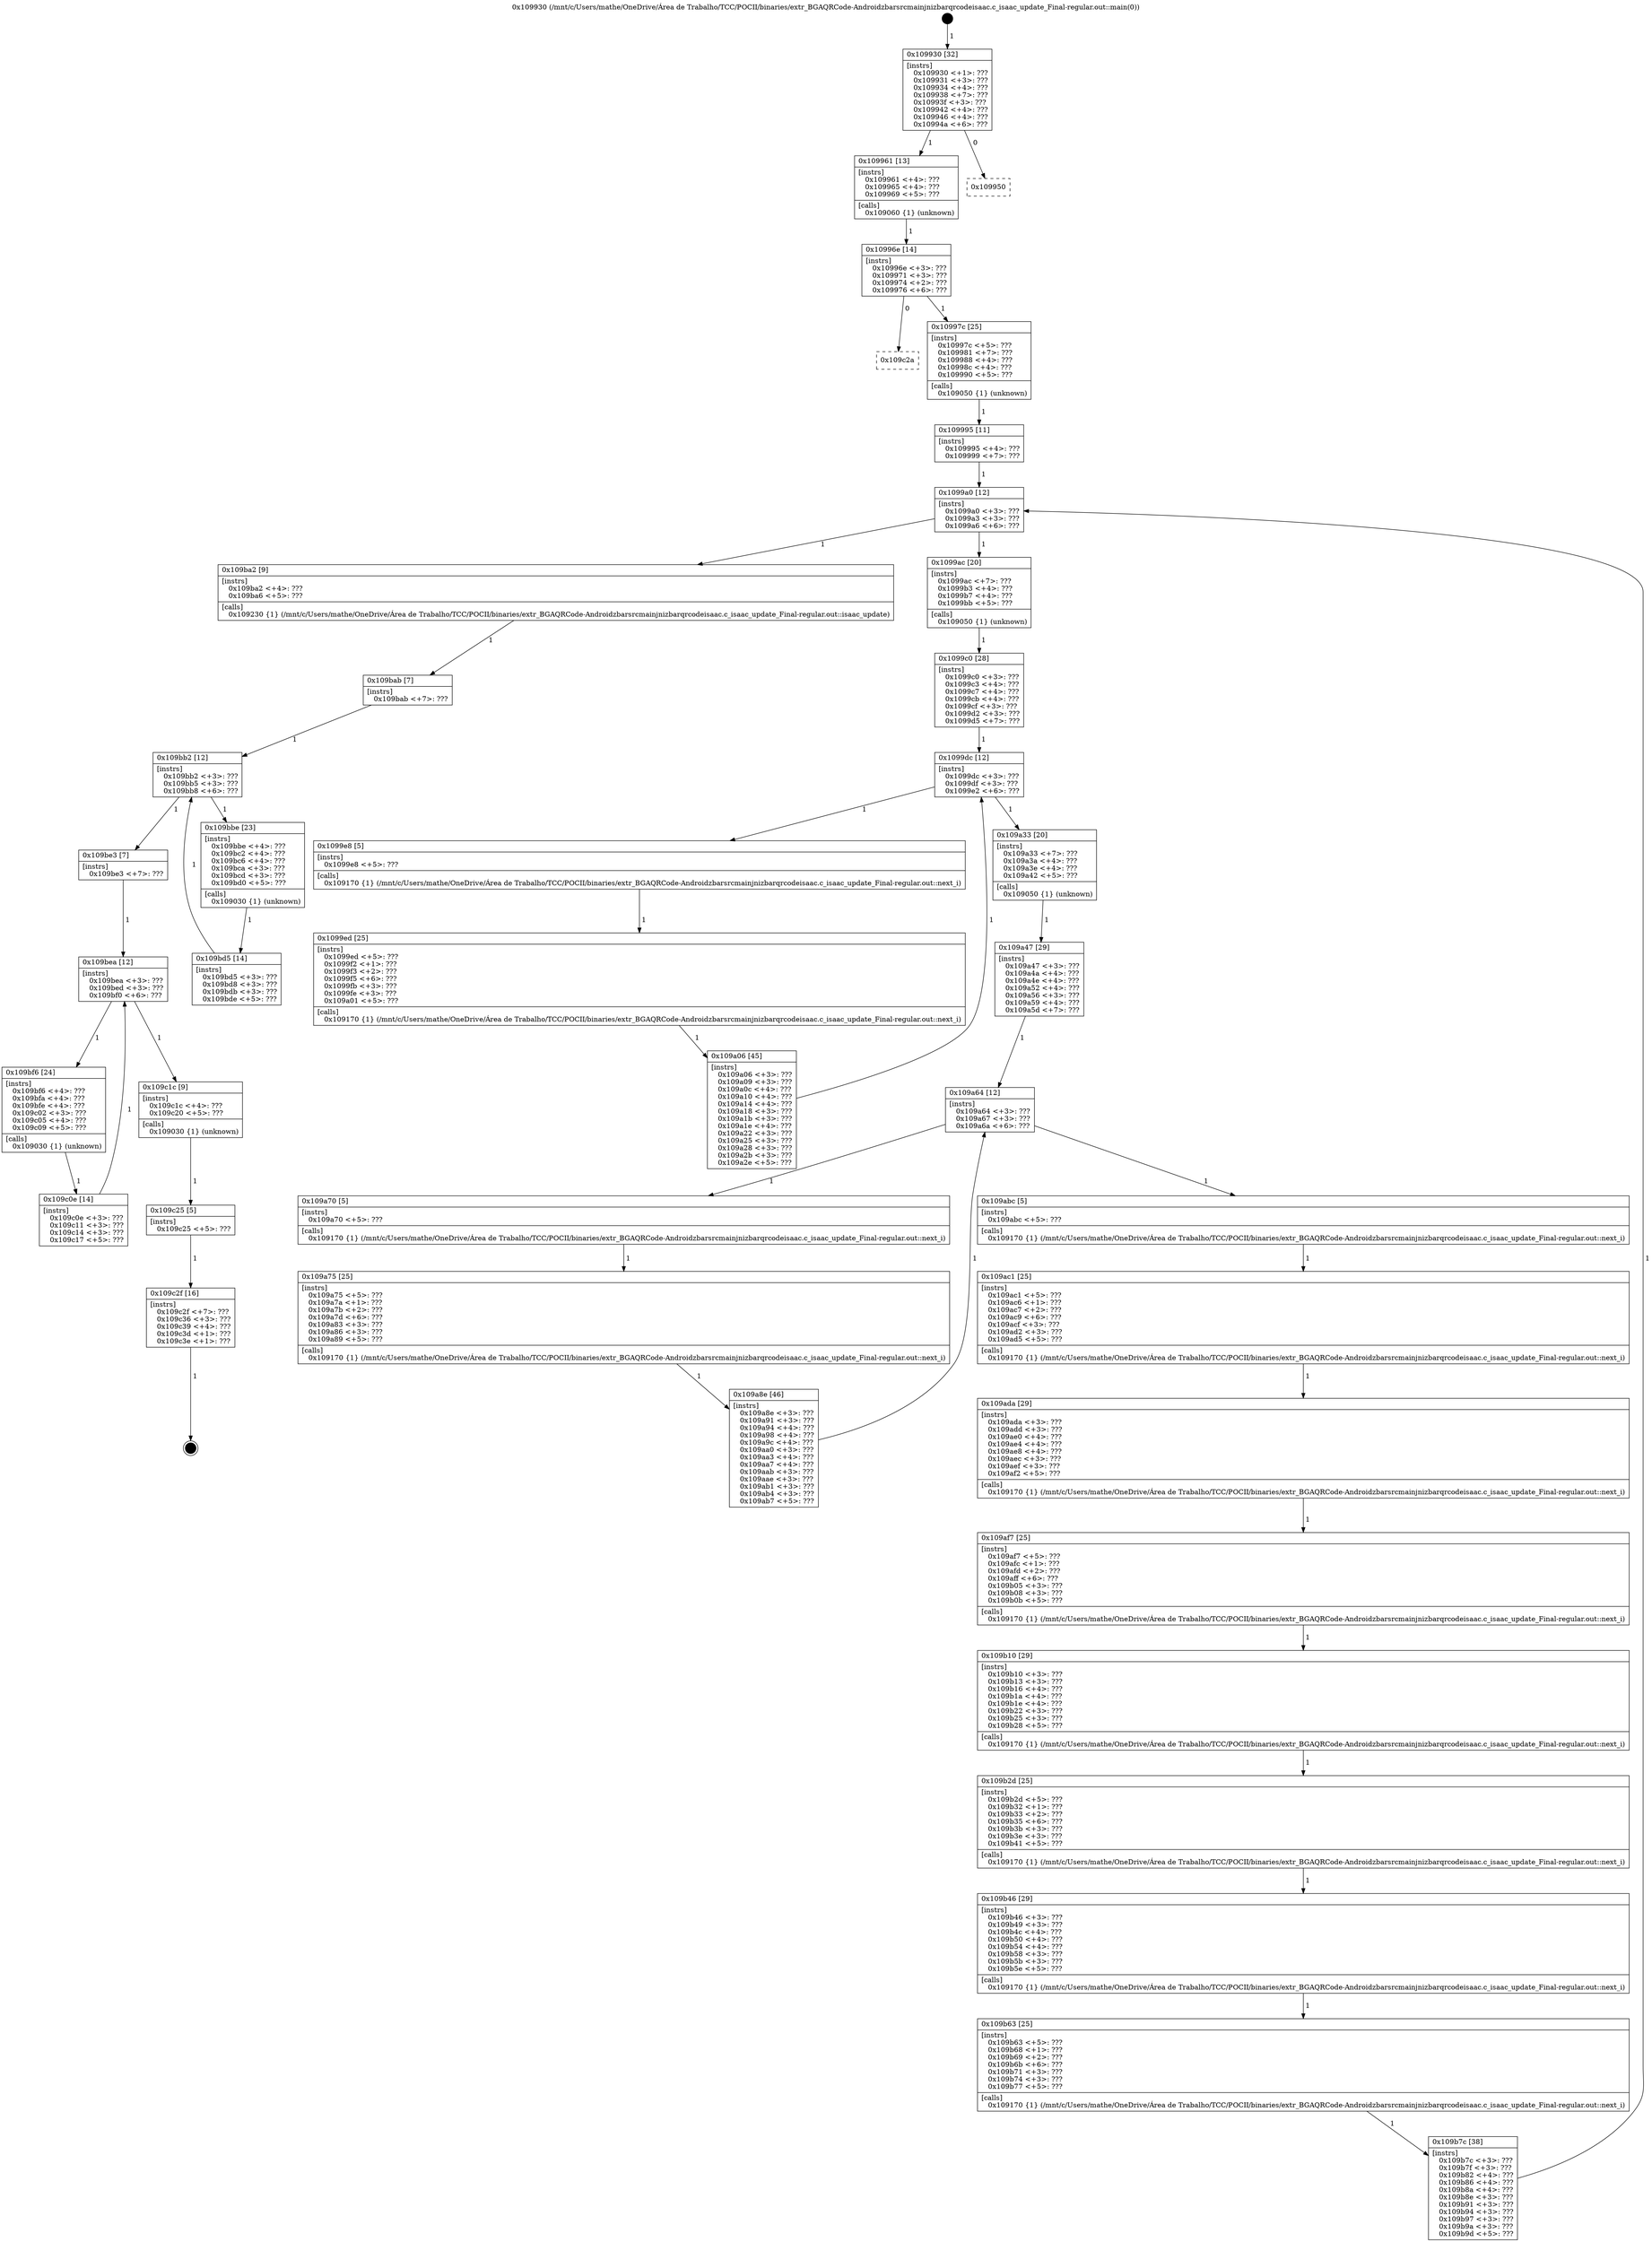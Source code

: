 digraph "0x109930" {
  label = "0x109930 (/mnt/c/Users/mathe/OneDrive/Área de Trabalho/TCC/POCII/binaries/extr_BGAQRCode-Androidzbarsrcmainjnizbarqrcodeisaac.c_isaac_update_Final-regular.out::main(0))"
  labelloc = "t"
  node[shape=record]

  Entry [label="",width=0.3,height=0.3,shape=circle,fillcolor=black,style=filled]
  "0x109930" [label="{
     0x109930 [32]\l
     | [instrs]\l
     &nbsp;&nbsp;0x109930 \<+1\>: ???\l
     &nbsp;&nbsp;0x109931 \<+3\>: ???\l
     &nbsp;&nbsp;0x109934 \<+4\>: ???\l
     &nbsp;&nbsp;0x109938 \<+7\>: ???\l
     &nbsp;&nbsp;0x10993f \<+3\>: ???\l
     &nbsp;&nbsp;0x109942 \<+4\>: ???\l
     &nbsp;&nbsp;0x109946 \<+4\>: ???\l
     &nbsp;&nbsp;0x10994a \<+6\>: ???\l
  }"]
  "0x109961" [label="{
     0x109961 [13]\l
     | [instrs]\l
     &nbsp;&nbsp;0x109961 \<+4\>: ???\l
     &nbsp;&nbsp;0x109965 \<+4\>: ???\l
     &nbsp;&nbsp;0x109969 \<+5\>: ???\l
     | [calls]\l
     &nbsp;&nbsp;0x109060 \{1\} (unknown)\l
  }"]
  "0x109950" [label="{
     0x109950\l
  }", style=dashed]
  "0x10996e" [label="{
     0x10996e [14]\l
     | [instrs]\l
     &nbsp;&nbsp;0x10996e \<+3\>: ???\l
     &nbsp;&nbsp;0x109971 \<+3\>: ???\l
     &nbsp;&nbsp;0x109974 \<+2\>: ???\l
     &nbsp;&nbsp;0x109976 \<+6\>: ???\l
  }"]
  "0x109c2a" [label="{
     0x109c2a\l
  }", style=dashed]
  "0x10997c" [label="{
     0x10997c [25]\l
     | [instrs]\l
     &nbsp;&nbsp;0x10997c \<+5\>: ???\l
     &nbsp;&nbsp;0x109981 \<+7\>: ???\l
     &nbsp;&nbsp;0x109988 \<+4\>: ???\l
     &nbsp;&nbsp;0x10998c \<+4\>: ???\l
     &nbsp;&nbsp;0x109990 \<+5\>: ???\l
     | [calls]\l
     &nbsp;&nbsp;0x109050 \{1\} (unknown)\l
  }"]
  Exit [label="",width=0.3,height=0.3,shape=circle,fillcolor=black,style=filled,peripheries=2]
  "0x1099a0" [label="{
     0x1099a0 [12]\l
     | [instrs]\l
     &nbsp;&nbsp;0x1099a0 \<+3\>: ???\l
     &nbsp;&nbsp;0x1099a3 \<+3\>: ???\l
     &nbsp;&nbsp;0x1099a6 \<+6\>: ???\l
  }"]
  "0x109ba2" [label="{
     0x109ba2 [9]\l
     | [instrs]\l
     &nbsp;&nbsp;0x109ba2 \<+4\>: ???\l
     &nbsp;&nbsp;0x109ba6 \<+5\>: ???\l
     | [calls]\l
     &nbsp;&nbsp;0x109230 \{1\} (/mnt/c/Users/mathe/OneDrive/Área de Trabalho/TCC/POCII/binaries/extr_BGAQRCode-Androidzbarsrcmainjnizbarqrcodeisaac.c_isaac_update_Final-regular.out::isaac_update)\l
  }"]
  "0x1099ac" [label="{
     0x1099ac [20]\l
     | [instrs]\l
     &nbsp;&nbsp;0x1099ac \<+7\>: ???\l
     &nbsp;&nbsp;0x1099b3 \<+4\>: ???\l
     &nbsp;&nbsp;0x1099b7 \<+4\>: ???\l
     &nbsp;&nbsp;0x1099bb \<+5\>: ???\l
     | [calls]\l
     &nbsp;&nbsp;0x109050 \{1\} (unknown)\l
  }"]
  "0x1099dc" [label="{
     0x1099dc [12]\l
     | [instrs]\l
     &nbsp;&nbsp;0x1099dc \<+3\>: ???\l
     &nbsp;&nbsp;0x1099df \<+3\>: ???\l
     &nbsp;&nbsp;0x1099e2 \<+6\>: ???\l
  }"]
  "0x109a33" [label="{
     0x109a33 [20]\l
     | [instrs]\l
     &nbsp;&nbsp;0x109a33 \<+7\>: ???\l
     &nbsp;&nbsp;0x109a3a \<+4\>: ???\l
     &nbsp;&nbsp;0x109a3e \<+4\>: ???\l
     &nbsp;&nbsp;0x109a42 \<+5\>: ???\l
     | [calls]\l
     &nbsp;&nbsp;0x109050 \{1\} (unknown)\l
  }"]
  "0x1099e8" [label="{
     0x1099e8 [5]\l
     | [instrs]\l
     &nbsp;&nbsp;0x1099e8 \<+5\>: ???\l
     | [calls]\l
     &nbsp;&nbsp;0x109170 \{1\} (/mnt/c/Users/mathe/OneDrive/Área de Trabalho/TCC/POCII/binaries/extr_BGAQRCode-Androidzbarsrcmainjnizbarqrcodeisaac.c_isaac_update_Final-regular.out::next_i)\l
  }"]
  "0x1099ed" [label="{
     0x1099ed [25]\l
     | [instrs]\l
     &nbsp;&nbsp;0x1099ed \<+5\>: ???\l
     &nbsp;&nbsp;0x1099f2 \<+1\>: ???\l
     &nbsp;&nbsp;0x1099f3 \<+2\>: ???\l
     &nbsp;&nbsp;0x1099f5 \<+6\>: ???\l
     &nbsp;&nbsp;0x1099fb \<+3\>: ???\l
     &nbsp;&nbsp;0x1099fe \<+3\>: ???\l
     &nbsp;&nbsp;0x109a01 \<+5\>: ???\l
     | [calls]\l
     &nbsp;&nbsp;0x109170 \{1\} (/mnt/c/Users/mathe/OneDrive/Área de Trabalho/TCC/POCII/binaries/extr_BGAQRCode-Androidzbarsrcmainjnizbarqrcodeisaac.c_isaac_update_Final-regular.out::next_i)\l
  }"]
  "0x109a06" [label="{
     0x109a06 [45]\l
     | [instrs]\l
     &nbsp;&nbsp;0x109a06 \<+3\>: ???\l
     &nbsp;&nbsp;0x109a09 \<+3\>: ???\l
     &nbsp;&nbsp;0x109a0c \<+4\>: ???\l
     &nbsp;&nbsp;0x109a10 \<+4\>: ???\l
     &nbsp;&nbsp;0x109a14 \<+4\>: ???\l
     &nbsp;&nbsp;0x109a18 \<+3\>: ???\l
     &nbsp;&nbsp;0x109a1b \<+3\>: ???\l
     &nbsp;&nbsp;0x109a1e \<+4\>: ???\l
     &nbsp;&nbsp;0x109a22 \<+3\>: ???\l
     &nbsp;&nbsp;0x109a25 \<+3\>: ???\l
     &nbsp;&nbsp;0x109a28 \<+3\>: ???\l
     &nbsp;&nbsp;0x109a2b \<+3\>: ???\l
     &nbsp;&nbsp;0x109a2e \<+5\>: ???\l
  }"]
  "0x1099c0" [label="{
     0x1099c0 [28]\l
     | [instrs]\l
     &nbsp;&nbsp;0x1099c0 \<+3\>: ???\l
     &nbsp;&nbsp;0x1099c3 \<+4\>: ???\l
     &nbsp;&nbsp;0x1099c7 \<+4\>: ???\l
     &nbsp;&nbsp;0x1099cb \<+4\>: ???\l
     &nbsp;&nbsp;0x1099cf \<+3\>: ???\l
     &nbsp;&nbsp;0x1099d2 \<+3\>: ???\l
     &nbsp;&nbsp;0x1099d5 \<+7\>: ???\l
  }"]
  "0x109a64" [label="{
     0x109a64 [12]\l
     | [instrs]\l
     &nbsp;&nbsp;0x109a64 \<+3\>: ???\l
     &nbsp;&nbsp;0x109a67 \<+3\>: ???\l
     &nbsp;&nbsp;0x109a6a \<+6\>: ???\l
  }"]
  "0x109abc" [label="{
     0x109abc [5]\l
     | [instrs]\l
     &nbsp;&nbsp;0x109abc \<+5\>: ???\l
     | [calls]\l
     &nbsp;&nbsp;0x109170 \{1\} (/mnt/c/Users/mathe/OneDrive/Área de Trabalho/TCC/POCII/binaries/extr_BGAQRCode-Androidzbarsrcmainjnizbarqrcodeisaac.c_isaac_update_Final-regular.out::next_i)\l
  }"]
  "0x109a70" [label="{
     0x109a70 [5]\l
     | [instrs]\l
     &nbsp;&nbsp;0x109a70 \<+5\>: ???\l
     | [calls]\l
     &nbsp;&nbsp;0x109170 \{1\} (/mnt/c/Users/mathe/OneDrive/Área de Trabalho/TCC/POCII/binaries/extr_BGAQRCode-Androidzbarsrcmainjnizbarqrcodeisaac.c_isaac_update_Final-regular.out::next_i)\l
  }"]
  "0x109a75" [label="{
     0x109a75 [25]\l
     | [instrs]\l
     &nbsp;&nbsp;0x109a75 \<+5\>: ???\l
     &nbsp;&nbsp;0x109a7a \<+1\>: ???\l
     &nbsp;&nbsp;0x109a7b \<+2\>: ???\l
     &nbsp;&nbsp;0x109a7d \<+6\>: ???\l
     &nbsp;&nbsp;0x109a83 \<+3\>: ???\l
     &nbsp;&nbsp;0x109a86 \<+3\>: ???\l
     &nbsp;&nbsp;0x109a89 \<+5\>: ???\l
     | [calls]\l
     &nbsp;&nbsp;0x109170 \{1\} (/mnt/c/Users/mathe/OneDrive/Área de Trabalho/TCC/POCII/binaries/extr_BGAQRCode-Androidzbarsrcmainjnizbarqrcodeisaac.c_isaac_update_Final-regular.out::next_i)\l
  }"]
  "0x109a8e" [label="{
     0x109a8e [46]\l
     | [instrs]\l
     &nbsp;&nbsp;0x109a8e \<+3\>: ???\l
     &nbsp;&nbsp;0x109a91 \<+3\>: ???\l
     &nbsp;&nbsp;0x109a94 \<+4\>: ???\l
     &nbsp;&nbsp;0x109a98 \<+4\>: ???\l
     &nbsp;&nbsp;0x109a9c \<+4\>: ???\l
     &nbsp;&nbsp;0x109aa0 \<+3\>: ???\l
     &nbsp;&nbsp;0x109aa3 \<+4\>: ???\l
     &nbsp;&nbsp;0x109aa7 \<+4\>: ???\l
     &nbsp;&nbsp;0x109aab \<+3\>: ???\l
     &nbsp;&nbsp;0x109aae \<+3\>: ???\l
     &nbsp;&nbsp;0x109ab1 \<+3\>: ???\l
     &nbsp;&nbsp;0x109ab4 \<+3\>: ???\l
     &nbsp;&nbsp;0x109ab7 \<+5\>: ???\l
  }"]
  "0x109a47" [label="{
     0x109a47 [29]\l
     | [instrs]\l
     &nbsp;&nbsp;0x109a47 \<+3\>: ???\l
     &nbsp;&nbsp;0x109a4a \<+4\>: ???\l
     &nbsp;&nbsp;0x109a4e \<+4\>: ???\l
     &nbsp;&nbsp;0x109a52 \<+4\>: ???\l
     &nbsp;&nbsp;0x109a56 \<+3\>: ???\l
     &nbsp;&nbsp;0x109a59 \<+4\>: ???\l
     &nbsp;&nbsp;0x109a5d \<+7\>: ???\l
  }"]
  "0x109ac1" [label="{
     0x109ac1 [25]\l
     | [instrs]\l
     &nbsp;&nbsp;0x109ac1 \<+5\>: ???\l
     &nbsp;&nbsp;0x109ac6 \<+1\>: ???\l
     &nbsp;&nbsp;0x109ac7 \<+2\>: ???\l
     &nbsp;&nbsp;0x109ac9 \<+6\>: ???\l
     &nbsp;&nbsp;0x109acf \<+3\>: ???\l
     &nbsp;&nbsp;0x109ad2 \<+3\>: ???\l
     &nbsp;&nbsp;0x109ad5 \<+5\>: ???\l
     | [calls]\l
     &nbsp;&nbsp;0x109170 \{1\} (/mnt/c/Users/mathe/OneDrive/Área de Trabalho/TCC/POCII/binaries/extr_BGAQRCode-Androidzbarsrcmainjnizbarqrcodeisaac.c_isaac_update_Final-regular.out::next_i)\l
  }"]
  "0x109ada" [label="{
     0x109ada [29]\l
     | [instrs]\l
     &nbsp;&nbsp;0x109ada \<+3\>: ???\l
     &nbsp;&nbsp;0x109add \<+3\>: ???\l
     &nbsp;&nbsp;0x109ae0 \<+4\>: ???\l
     &nbsp;&nbsp;0x109ae4 \<+4\>: ???\l
     &nbsp;&nbsp;0x109ae8 \<+4\>: ???\l
     &nbsp;&nbsp;0x109aec \<+3\>: ???\l
     &nbsp;&nbsp;0x109aef \<+3\>: ???\l
     &nbsp;&nbsp;0x109af2 \<+5\>: ???\l
     | [calls]\l
     &nbsp;&nbsp;0x109170 \{1\} (/mnt/c/Users/mathe/OneDrive/Área de Trabalho/TCC/POCII/binaries/extr_BGAQRCode-Androidzbarsrcmainjnizbarqrcodeisaac.c_isaac_update_Final-regular.out::next_i)\l
  }"]
  "0x109af7" [label="{
     0x109af7 [25]\l
     | [instrs]\l
     &nbsp;&nbsp;0x109af7 \<+5\>: ???\l
     &nbsp;&nbsp;0x109afc \<+1\>: ???\l
     &nbsp;&nbsp;0x109afd \<+2\>: ???\l
     &nbsp;&nbsp;0x109aff \<+6\>: ???\l
     &nbsp;&nbsp;0x109b05 \<+3\>: ???\l
     &nbsp;&nbsp;0x109b08 \<+3\>: ???\l
     &nbsp;&nbsp;0x109b0b \<+5\>: ???\l
     | [calls]\l
     &nbsp;&nbsp;0x109170 \{1\} (/mnt/c/Users/mathe/OneDrive/Área de Trabalho/TCC/POCII/binaries/extr_BGAQRCode-Androidzbarsrcmainjnizbarqrcodeisaac.c_isaac_update_Final-regular.out::next_i)\l
  }"]
  "0x109b10" [label="{
     0x109b10 [29]\l
     | [instrs]\l
     &nbsp;&nbsp;0x109b10 \<+3\>: ???\l
     &nbsp;&nbsp;0x109b13 \<+3\>: ???\l
     &nbsp;&nbsp;0x109b16 \<+4\>: ???\l
     &nbsp;&nbsp;0x109b1a \<+4\>: ???\l
     &nbsp;&nbsp;0x109b1e \<+4\>: ???\l
     &nbsp;&nbsp;0x109b22 \<+3\>: ???\l
     &nbsp;&nbsp;0x109b25 \<+3\>: ???\l
     &nbsp;&nbsp;0x109b28 \<+5\>: ???\l
     | [calls]\l
     &nbsp;&nbsp;0x109170 \{1\} (/mnt/c/Users/mathe/OneDrive/Área de Trabalho/TCC/POCII/binaries/extr_BGAQRCode-Androidzbarsrcmainjnizbarqrcodeisaac.c_isaac_update_Final-regular.out::next_i)\l
  }"]
  "0x109b2d" [label="{
     0x109b2d [25]\l
     | [instrs]\l
     &nbsp;&nbsp;0x109b2d \<+5\>: ???\l
     &nbsp;&nbsp;0x109b32 \<+1\>: ???\l
     &nbsp;&nbsp;0x109b33 \<+2\>: ???\l
     &nbsp;&nbsp;0x109b35 \<+6\>: ???\l
     &nbsp;&nbsp;0x109b3b \<+3\>: ???\l
     &nbsp;&nbsp;0x109b3e \<+3\>: ???\l
     &nbsp;&nbsp;0x109b41 \<+5\>: ???\l
     | [calls]\l
     &nbsp;&nbsp;0x109170 \{1\} (/mnt/c/Users/mathe/OneDrive/Área de Trabalho/TCC/POCII/binaries/extr_BGAQRCode-Androidzbarsrcmainjnizbarqrcodeisaac.c_isaac_update_Final-regular.out::next_i)\l
  }"]
  "0x109b46" [label="{
     0x109b46 [29]\l
     | [instrs]\l
     &nbsp;&nbsp;0x109b46 \<+3\>: ???\l
     &nbsp;&nbsp;0x109b49 \<+3\>: ???\l
     &nbsp;&nbsp;0x109b4c \<+4\>: ???\l
     &nbsp;&nbsp;0x109b50 \<+4\>: ???\l
     &nbsp;&nbsp;0x109b54 \<+4\>: ???\l
     &nbsp;&nbsp;0x109b58 \<+3\>: ???\l
     &nbsp;&nbsp;0x109b5b \<+3\>: ???\l
     &nbsp;&nbsp;0x109b5e \<+5\>: ???\l
     | [calls]\l
     &nbsp;&nbsp;0x109170 \{1\} (/mnt/c/Users/mathe/OneDrive/Área de Trabalho/TCC/POCII/binaries/extr_BGAQRCode-Androidzbarsrcmainjnizbarqrcodeisaac.c_isaac_update_Final-regular.out::next_i)\l
  }"]
  "0x109b63" [label="{
     0x109b63 [25]\l
     | [instrs]\l
     &nbsp;&nbsp;0x109b63 \<+5\>: ???\l
     &nbsp;&nbsp;0x109b68 \<+1\>: ???\l
     &nbsp;&nbsp;0x109b69 \<+2\>: ???\l
     &nbsp;&nbsp;0x109b6b \<+6\>: ???\l
     &nbsp;&nbsp;0x109b71 \<+3\>: ???\l
     &nbsp;&nbsp;0x109b74 \<+3\>: ???\l
     &nbsp;&nbsp;0x109b77 \<+5\>: ???\l
     | [calls]\l
     &nbsp;&nbsp;0x109170 \{1\} (/mnt/c/Users/mathe/OneDrive/Área de Trabalho/TCC/POCII/binaries/extr_BGAQRCode-Androidzbarsrcmainjnizbarqrcodeisaac.c_isaac_update_Final-regular.out::next_i)\l
  }"]
  "0x109b7c" [label="{
     0x109b7c [38]\l
     | [instrs]\l
     &nbsp;&nbsp;0x109b7c \<+3\>: ???\l
     &nbsp;&nbsp;0x109b7f \<+3\>: ???\l
     &nbsp;&nbsp;0x109b82 \<+4\>: ???\l
     &nbsp;&nbsp;0x109b86 \<+4\>: ???\l
     &nbsp;&nbsp;0x109b8a \<+4\>: ???\l
     &nbsp;&nbsp;0x109b8e \<+3\>: ???\l
     &nbsp;&nbsp;0x109b91 \<+3\>: ???\l
     &nbsp;&nbsp;0x109b94 \<+3\>: ???\l
     &nbsp;&nbsp;0x109b97 \<+3\>: ???\l
     &nbsp;&nbsp;0x109b9a \<+3\>: ???\l
     &nbsp;&nbsp;0x109b9d \<+5\>: ???\l
  }"]
  "0x109995" [label="{
     0x109995 [11]\l
     | [instrs]\l
     &nbsp;&nbsp;0x109995 \<+4\>: ???\l
     &nbsp;&nbsp;0x109999 \<+7\>: ???\l
  }"]
  "0x109bb2" [label="{
     0x109bb2 [12]\l
     | [instrs]\l
     &nbsp;&nbsp;0x109bb2 \<+3\>: ???\l
     &nbsp;&nbsp;0x109bb5 \<+3\>: ???\l
     &nbsp;&nbsp;0x109bb8 \<+6\>: ???\l
  }"]
  "0x109bea" [label="{
     0x109bea [12]\l
     | [instrs]\l
     &nbsp;&nbsp;0x109bea \<+3\>: ???\l
     &nbsp;&nbsp;0x109bed \<+3\>: ???\l
     &nbsp;&nbsp;0x109bf0 \<+6\>: ???\l
  }"]
  "0x109bbe" [label="{
     0x109bbe [23]\l
     | [instrs]\l
     &nbsp;&nbsp;0x109bbe \<+4\>: ???\l
     &nbsp;&nbsp;0x109bc2 \<+4\>: ???\l
     &nbsp;&nbsp;0x109bc6 \<+4\>: ???\l
     &nbsp;&nbsp;0x109bca \<+3\>: ???\l
     &nbsp;&nbsp;0x109bcd \<+3\>: ???\l
     &nbsp;&nbsp;0x109bd0 \<+5\>: ???\l
     | [calls]\l
     &nbsp;&nbsp;0x109030 \{1\} (unknown)\l
  }"]
  "0x109bd5" [label="{
     0x109bd5 [14]\l
     | [instrs]\l
     &nbsp;&nbsp;0x109bd5 \<+3\>: ???\l
     &nbsp;&nbsp;0x109bd8 \<+3\>: ???\l
     &nbsp;&nbsp;0x109bdb \<+3\>: ???\l
     &nbsp;&nbsp;0x109bde \<+5\>: ???\l
  }"]
  "0x109bab" [label="{
     0x109bab [7]\l
     | [instrs]\l
     &nbsp;&nbsp;0x109bab \<+7\>: ???\l
  }"]
  "0x109c1c" [label="{
     0x109c1c [9]\l
     | [instrs]\l
     &nbsp;&nbsp;0x109c1c \<+4\>: ???\l
     &nbsp;&nbsp;0x109c20 \<+5\>: ???\l
     | [calls]\l
     &nbsp;&nbsp;0x109030 \{1\} (unknown)\l
  }"]
  "0x109bf6" [label="{
     0x109bf6 [24]\l
     | [instrs]\l
     &nbsp;&nbsp;0x109bf6 \<+4\>: ???\l
     &nbsp;&nbsp;0x109bfa \<+4\>: ???\l
     &nbsp;&nbsp;0x109bfe \<+4\>: ???\l
     &nbsp;&nbsp;0x109c02 \<+3\>: ???\l
     &nbsp;&nbsp;0x109c05 \<+4\>: ???\l
     &nbsp;&nbsp;0x109c09 \<+5\>: ???\l
     | [calls]\l
     &nbsp;&nbsp;0x109030 \{1\} (unknown)\l
  }"]
  "0x109c0e" [label="{
     0x109c0e [14]\l
     | [instrs]\l
     &nbsp;&nbsp;0x109c0e \<+3\>: ???\l
     &nbsp;&nbsp;0x109c11 \<+3\>: ???\l
     &nbsp;&nbsp;0x109c14 \<+3\>: ???\l
     &nbsp;&nbsp;0x109c17 \<+5\>: ???\l
  }"]
  "0x109be3" [label="{
     0x109be3 [7]\l
     | [instrs]\l
     &nbsp;&nbsp;0x109be3 \<+7\>: ???\l
  }"]
  "0x109c25" [label="{
     0x109c25 [5]\l
     | [instrs]\l
     &nbsp;&nbsp;0x109c25 \<+5\>: ???\l
  }"]
  "0x109c2f" [label="{
     0x109c2f [16]\l
     | [instrs]\l
     &nbsp;&nbsp;0x109c2f \<+7\>: ???\l
     &nbsp;&nbsp;0x109c36 \<+3\>: ???\l
     &nbsp;&nbsp;0x109c39 \<+4\>: ???\l
     &nbsp;&nbsp;0x109c3d \<+1\>: ???\l
     &nbsp;&nbsp;0x109c3e \<+1\>: ???\l
  }"]
  Entry -> "0x109930" [label=" 1"]
  "0x109930" -> "0x109961" [label=" 1"]
  "0x109930" -> "0x109950" [label=" 0"]
  "0x109961" -> "0x10996e" [label=" 1"]
  "0x10996e" -> "0x109c2a" [label=" 0"]
  "0x10996e" -> "0x10997c" [label=" 1"]
  "0x109c2f" -> Exit [label=" 1"]
  "0x10997c" -> "0x109995" [label=" 1"]
  "0x1099a0" -> "0x109ba2" [label=" 1"]
  "0x1099a0" -> "0x1099ac" [label=" 1"]
  "0x1099ac" -> "0x1099c0" [label=" 1"]
  "0x1099dc" -> "0x109a33" [label=" 1"]
  "0x1099dc" -> "0x1099e8" [label=" 1"]
  "0x1099e8" -> "0x1099ed" [label=" 1"]
  "0x1099ed" -> "0x109a06" [label=" 1"]
  "0x1099c0" -> "0x1099dc" [label=" 1"]
  "0x109a06" -> "0x1099dc" [label=" 1"]
  "0x109a33" -> "0x109a47" [label=" 1"]
  "0x109a64" -> "0x109abc" [label=" 1"]
  "0x109a64" -> "0x109a70" [label=" 1"]
  "0x109a70" -> "0x109a75" [label=" 1"]
  "0x109a75" -> "0x109a8e" [label=" 1"]
  "0x109a47" -> "0x109a64" [label=" 1"]
  "0x109a8e" -> "0x109a64" [label=" 1"]
  "0x109abc" -> "0x109ac1" [label=" 1"]
  "0x109ac1" -> "0x109ada" [label=" 1"]
  "0x109ada" -> "0x109af7" [label=" 1"]
  "0x109af7" -> "0x109b10" [label=" 1"]
  "0x109b10" -> "0x109b2d" [label=" 1"]
  "0x109b2d" -> "0x109b46" [label=" 1"]
  "0x109b46" -> "0x109b63" [label=" 1"]
  "0x109b63" -> "0x109b7c" [label=" 1"]
  "0x109995" -> "0x1099a0" [label=" 1"]
  "0x109b7c" -> "0x1099a0" [label=" 1"]
  "0x109ba2" -> "0x109bab" [label=" 1"]
  "0x109bb2" -> "0x109be3" [label=" 1"]
  "0x109bb2" -> "0x109bbe" [label=" 1"]
  "0x109bbe" -> "0x109bd5" [label=" 1"]
  "0x109bab" -> "0x109bb2" [label=" 1"]
  "0x109bd5" -> "0x109bb2" [label=" 1"]
  "0x109bea" -> "0x109c1c" [label=" 1"]
  "0x109bea" -> "0x109bf6" [label=" 1"]
  "0x109bf6" -> "0x109c0e" [label=" 1"]
  "0x109be3" -> "0x109bea" [label=" 1"]
  "0x109c0e" -> "0x109bea" [label=" 1"]
  "0x109c1c" -> "0x109c25" [label=" 1"]
  "0x109c25" -> "0x109c2f" [label=" 1"]
}
